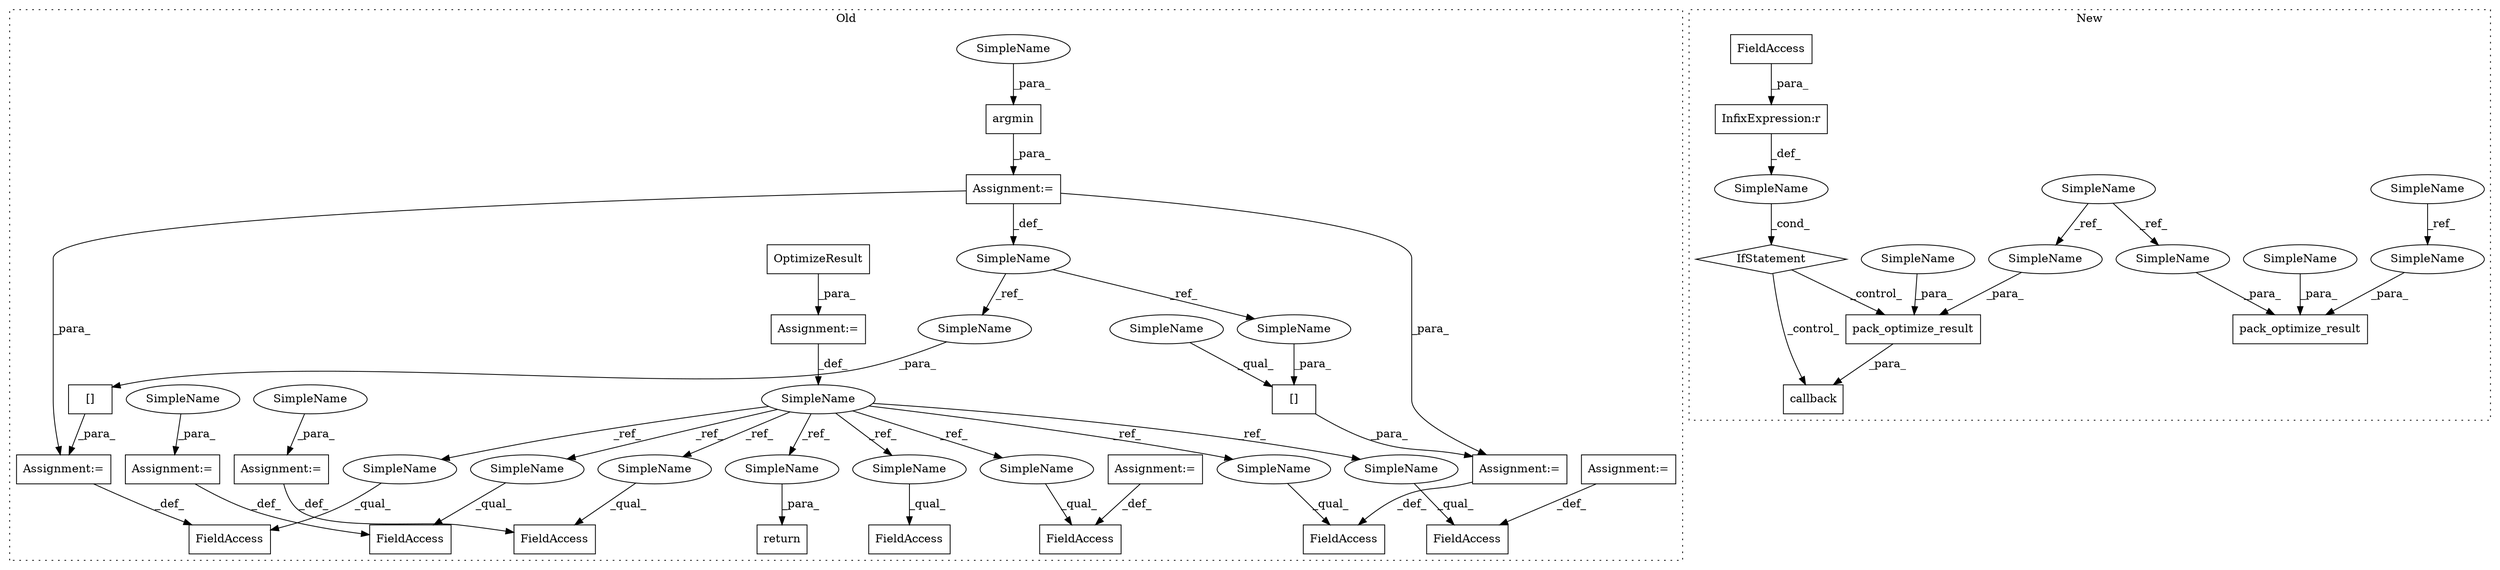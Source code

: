 digraph G {
subgraph cluster0 {
1 [label="[]" a="2" s="6588,6595" l="3,1" shape="box"];
3 [label="argmin" a="32" s="6544,6553" l="7,1" shape="box"];
5 [label="[]" a="2" s="6566,6573" l="3,1" shape="box"];
6 [label="FieldAccess" a="22" s="6580" l="7" shape="box"];
7 [label="OptimizeResult" a="32" s="6511" l="16" shape="box"];
8 [label="SimpleName" a="42" s="6507" l="3" shape="ellipse"];
9 [label="return" a="41" s="6748" l="7" shape="box"];
10 [label="FieldAccess" a="22" s="6560" l="5" shape="box"];
11 [label="FieldAccess" a="22" s="6727" l="9" shape="box"];
12 [label="FieldAccess" a="22" s="6701" l="16" shape="box"];
13 [label="FieldAccess" a="22" s="6602" l="13" shape="box"];
14 [label="FieldAccess" a="22" s="6657" l="10" shape="box"];
15 [label="FieldAccess" a="22" s="6637" l="11" shape="box"];
16 [label="SimpleName" a="42" s="6533" l="4" shape="ellipse"];
17 [label="Assignment:=" a="7" s="6510" l="1" shape="box"];
18 [label="Assignment:=" a="7" s="6587" l="1" shape="box"];
19 [label="Assignment:=" a="7" s="6565" l="1" shape="box"];
20 [label="Assignment:=" a="7" s="6537" l="1" shape="box"];
21 [label="Assignment:=" a="7" s="6717" l="1" shape="box"];
28 [label="Assignment:=" a="7" s="6736" l="1" shape="box"];
30 [label="Assignment:=" a="7" s="6615" l="1" shape="box"];
31 [label="Assignment:=" a="7" s="6648" l="1" shape="box"];
32 [label="SimpleName" a="42" s="6718" l="3" shape="ellipse"];
36 [label="SimpleName" a="42" s="6551" l="2" shape="ellipse"];
37 [label="SimpleName" a="42" s="6588" l="2" shape="ellipse"];
40 [label="SimpleName" a="42" s="6737" l="5" shape="ellipse"];
41 [label="SimpleName" a="42" s="6755" l="3" shape="ellipse"];
42 [label="SimpleName" a="42" s="6701" l="3" shape="ellipse"];
43 [label="SimpleName" a="42" s="6602" l="3" shape="ellipse"];
44 [label="SimpleName" a="42" s="6637" l="3" shape="ellipse"];
45 [label="SimpleName" a="42" s="6580" l="3" shape="ellipse"];
46 [label="SimpleName" a="42" s="6727" l="3" shape="ellipse"];
47 [label="SimpleName" a="42" s="6560" l="3" shape="ellipse"];
48 [label="SimpleName" a="42" s="6657" l="3" shape="ellipse"];
49 [label="SimpleName" a="42" s="6591" l="4" shape="ellipse"];
50 [label="SimpleName" a="42" s="6569" l="4" shape="ellipse"];
label = "Old";
style="dotted";
}
subgraph cluster1 {
2 [label="pack_optimize_result" a="32" s="4390,4466" l="21,1" shape="box"];
4 [label="SimpleName" a="42" s="3756" l="2" shape="ellipse"];
22 [label="pack_optimize_result" a="32" s="3081,3123" l="21,1" shape="box"];
23 [label="SimpleName" a="42" s="" l="" shape="ellipse"];
24 [label="callback" a="32" s="3072,3124" l="9,1" shape="box"];
25 [label="IfStatement" a="25" s="3038,3058" l="4,2" shape="diamond"];
26 [label="InfixExpression:r" a="27" s="3050" l="4" shape="box"];
27 [label="FieldAccess" a="22" s="3042" l="8" shape="box"];
29 [label="SimpleName" a="42" s="1250" l="5" shape="ellipse"];
33 [label="SimpleName" a="42" s="4448" l="2" shape="ellipse"];
34 [label="SimpleName" a="42" s="3114" l="3" shape="ellipse"];
35 [label="SimpleName" a="42" s="4457" l="3" shape="ellipse"];
38 [label="SimpleName" a="42" s="3118" l="5" shape="ellipse"];
39 [label="SimpleName" a="42" s="4461" l="5" shape="ellipse"];
label = "New";
style="dotted";
}
1 -> 18 [label="_para_"];
3 -> 20 [label="_para_"];
4 -> 33 [label="_ref_"];
5 -> 19 [label="_para_"];
7 -> 17 [label="_para_"];
8 -> 42 [label="_ref_"];
8 -> 41 [label="_ref_"];
8 -> 45 [label="_ref_"];
8 -> 46 [label="_ref_"];
8 -> 44 [label="_ref_"];
8 -> 43 [label="_ref_"];
8 -> 47 [label="_ref_"];
8 -> 48 [label="_ref_"];
16 -> 49 [label="_ref_"];
16 -> 50 [label="_ref_"];
17 -> 8 [label="_def_"];
18 -> 6 [label="_def_"];
19 -> 10 [label="_def_"];
20 -> 16 [label="_def_"];
20 -> 19 [label="_para_"];
20 -> 18 [label="_para_"];
21 -> 12 [label="_def_"];
22 -> 24 [label="_para_"];
23 -> 25 [label="_cond_"];
25 -> 24 [label="_control_"];
25 -> 22 [label="_control_"];
26 -> 23 [label="_def_"];
27 -> 26 [label="_para_"];
28 -> 11 [label="_def_"];
29 -> 39 [label="_ref_"];
29 -> 38 [label="_ref_"];
30 -> 13 [label="_def_"];
31 -> 15 [label="_def_"];
32 -> 21 [label="_para_"];
33 -> 2 [label="_para_"];
34 -> 22 [label="_para_"];
35 -> 2 [label="_para_"];
36 -> 3 [label="_para_"];
37 -> 1 [label="_qual_"];
38 -> 22 [label="_para_"];
39 -> 2 [label="_para_"];
40 -> 28 [label="_para_"];
41 -> 9 [label="_para_"];
42 -> 12 [label="_qual_"];
43 -> 13 [label="_qual_"];
44 -> 15 [label="_qual_"];
45 -> 6 [label="_qual_"];
46 -> 11 [label="_qual_"];
47 -> 10 [label="_qual_"];
48 -> 14 [label="_qual_"];
49 -> 1 [label="_para_"];
50 -> 5 [label="_para_"];
}